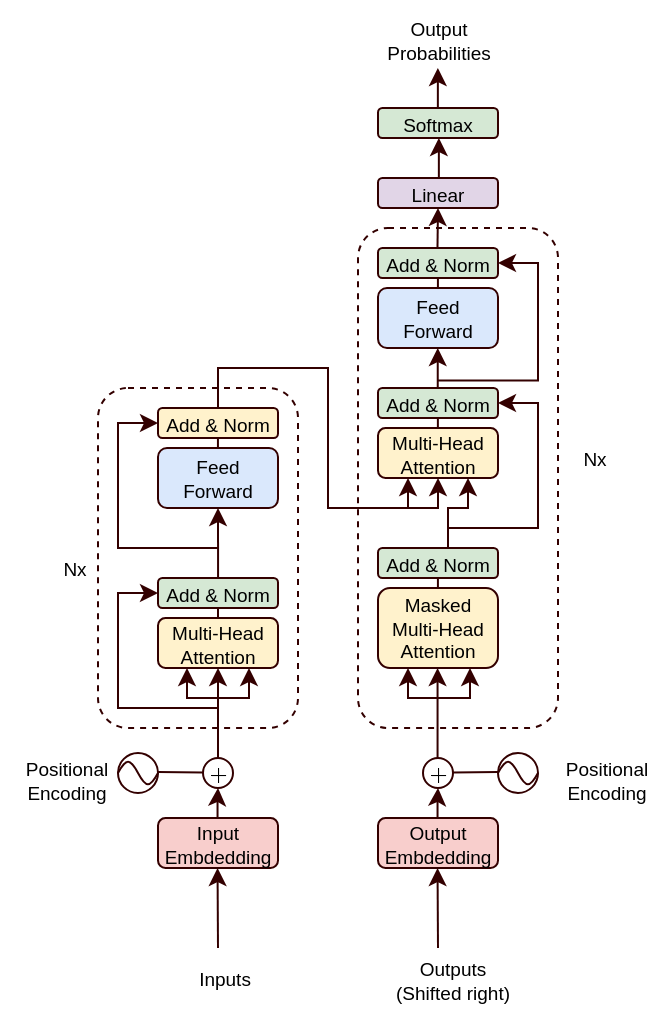 <mxfile version="20.3.0" type="device"><diagram id="qrNxBlPokwFbTJUHUt59" name="Page-1"><mxGraphModel dx="606" dy="776" grid="1" gridSize="5" guides="1" tooltips="1" connect="1" arrows="1" fold="1" page="1" pageScale="1" pageWidth="827" pageHeight="1169" math="1" shadow="0"><root><mxCell id="0"/><mxCell id="1" parent="0"/><mxCell id="ZnvVSC9MkwT4b1MlkUZp-49" value="" style="rounded=1;whiteSpace=wrap;html=1;strokeColor=#330000;strokeWidth=1;fontSize=9.5;fillColor=none;dashed=1;" vertex="1" parent="1"><mxGeometry x="199" y="139" width="100" height="250" as="geometry"/></mxCell><mxCell id="ZnvVSC9MkwT4b1MlkUZp-38" value="" style="rounded=1;whiteSpace=wrap;html=1;strokeColor=#330000;strokeWidth=1;fontSize=9.5;fillColor=none;dashed=1;" vertex="1" parent="1"><mxGeometry x="69" y="219" width="100" height="170" as="geometry"/></mxCell><mxCell id="ZnvVSC9MkwT4b1MlkUZp-3" value="Input Embdedding" style="rounded=1;whiteSpace=wrap;html=1;strokeColor=#330000;strokeWidth=1;fillColor=#f8cecc;fontSize=9.5;" vertex="1" parent="1"><mxGeometry x="99" y="434" width="60" height="25" as="geometry"/></mxCell><mxCell id="ZnvVSC9MkwT4b1MlkUZp-4" value="Output Embdedding" style="rounded=1;whiteSpace=wrap;html=1;strokeColor=#330000;strokeWidth=1;fillColor=#f8cecc;fontSize=9.5;" vertex="1" parent="1"><mxGeometry x="209" y="434" width="60" height="25" as="geometry"/></mxCell><mxCell id="ZnvVSC9MkwT4b1MlkUZp-5" value="" style="endArrow=classic;html=1;rounded=0;fontSize=9.5;strokeWidth=1;strokeColor=#330000;" edge="1" parent="1"><mxGeometry width="50" height="50" relative="1" as="geometry"><mxPoint x="129" y="499" as="sourcePoint"/><mxPoint x="128.77" y="459" as="targetPoint"/></mxGeometry></mxCell><mxCell id="ZnvVSC9MkwT4b1MlkUZp-6" value="" style="endArrow=classic;html=1;rounded=0;fontSize=9.5;strokeWidth=1;strokeColor=#330000;" edge="1" parent="1"><mxGeometry width="50" height="50" relative="1" as="geometry"><mxPoint x="239" y="499" as="sourcePoint"/><mxPoint x="238.77" y="459" as="targetPoint"/></mxGeometry></mxCell><mxCell id="ZnvVSC9MkwT4b1MlkUZp-7" value="" style="endArrow=classic;html=1;rounded=0;fontSize=9.5;strokeWidth=1;strokeColor=#330000;" edge="1" parent="1"><mxGeometry width="50" height="50" relative="1" as="geometry"><mxPoint x="128.77" y="434" as="sourcePoint"/><mxPoint x="129" y="419" as="targetPoint"/><Array as="points"><mxPoint x="128.77" y="424"/></Array></mxGeometry></mxCell><mxCell id="ZnvVSC9MkwT4b1MlkUZp-10" value="" style="endArrow=classic;html=1;rounded=0;fontSize=9.5;strokeWidth=1;strokeColor=#330000;" edge="1" parent="1"><mxGeometry width="50" height="50" relative="1" as="geometry"><mxPoint x="238.77" y="434" as="sourcePoint"/><mxPoint x="239" y="419" as="targetPoint"/><Array as="points"><mxPoint x="238.77" y="424"/></Array></mxGeometry></mxCell><mxCell id="ZnvVSC9MkwT4b1MlkUZp-11" value="$$+$$" style="ellipse;whiteSpace=wrap;html=1;aspect=fixed;strokeColor=#330000;strokeWidth=1;fontSize=9.5;" vertex="1" parent="1"><mxGeometry x="121.5" y="404" width="15" height="15" as="geometry"/></mxCell><mxCell id="ZnvVSC9MkwT4b1MlkUZp-12" value="$$+$$" style="ellipse;whiteSpace=wrap;html=1;aspect=fixed;strokeColor=#330000;strokeWidth=1;fontSize=9.5;" vertex="1" parent="1"><mxGeometry x="231.5" y="404" width="15" height="15" as="geometry"/></mxCell><mxCell id="ZnvVSC9MkwT4b1MlkUZp-13" value="" style="endArrow=none;html=1;rounded=0;fontSize=9.5;strokeWidth=1;strokeColor=#330000;" edge="1" parent="1"><mxGeometry width="50" height="50" relative="1" as="geometry"><mxPoint x="99" y="411" as="sourcePoint"/><mxPoint x="121.5" y="411.23" as="targetPoint"/></mxGeometry></mxCell><mxCell id="ZnvVSC9MkwT4b1MlkUZp-14" value="" style="endArrow=none;html=1;rounded=0;fontSize=9.5;strokeWidth=1;strokeColor=#330000;" edge="1" parent="1"><mxGeometry width="50" height="50" relative="1" as="geometry"><mxPoint x="246.5" y="411.23" as="sourcePoint"/><mxPoint x="269" y="411" as="targetPoint"/></mxGeometry></mxCell><mxCell id="ZnvVSC9MkwT4b1MlkUZp-15" value="" style="ellipse;whiteSpace=wrap;html=1;aspect=fixed;strokeColor=#330000;strokeWidth=1;fontSize=9.5;" vertex="1" parent="1"><mxGeometry x="79" y="401.5" width="20" height="20" as="geometry"/></mxCell><mxCell id="ZnvVSC9MkwT4b1MlkUZp-16" value="" style="ellipse;whiteSpace=wrap;html=1;aspect=fixed;strokeColor=#330000;strokeWidth=1;fontSize=9.5;" vertex="1" parent="1"><mxGeometry x="269" y="401.5" width="20" height="20" as="geometry"/></mxCell><mxCell id="ZnvVSC9MkwT4b1MlkUZp-17" value="" style="pointerEvents=1;verticalLabelPosition=bottom;shadow=0;dashed=0;align=center;html=1;verticalAlign=top;shape=mxgraph.electrical.waveforms.sine_wave;strokeColor=#330000;strokeWidth=1;fontSize=9.5;" vertex="1" parent="1"><mxGeometry x="79" y="404" width="20" height="15" as="geometry"/></mxCell><mxCell id="ZnvVSC9MkwT4b1MlkUZp-18" value="" style="pointerEvents=1;verticalLabelPosition=bottom;shadow=0;dashed=0;align=center;html=1;verticalAlign=top;shape=mxgraph.electrical.waveforms.sine_wave;strokeColor=#330000;strokeWidth=1;fontSize=9.5;" vertex="1" parent="1"><mxGeometry x="269" y="404" width="20" height="15" as="geometry"/></mxCell><mxCell id="ZnvVSC9MkwT4b1MlkUZp-19" value="" style="endArrow=classic;html=1;rounded=0;fontSize=9.5;exitX=0.5;exitY=0;exitDx=0;exitDy=0;strokeWidth=1;strokeColor=#330000;" edge="1" parent="1" source="ZnvVSC9MkwT4b1MlkUZp-11"><mxGeometry width="50" height="50" relative="1" as="geometry"><mxPoint x="224" y="424" as="sourcePoint"/><mxPoint x="129" y="359" as="targetPoint"/></mxGeometry></mxCell><mxCell id="ZnvVSC9MkwT4b1MlkUZp-20" value="" style="endArrow=classic;html=1;rounded=0;fontSize=9.5;exitX=0.5;exitY=0;exitDx=0;exitDy=0;strokeWidth=1;strokeColor=#330000;" edge="1" parent="1"><mxGeometry width="50" height="50" relative="1" as="geometry"><mxPoint x="238.78" y="404" as="sourcePoint"/><mxPoint x="238.78" y="359" as="targetPoint"/></mxGeometry></mxCell><mxCell id="ZnvVSC9MkwT4b1MlkUZp-21" value="Multi-Head&lt;br style=&quot;font-size: 9.5px;&quot;&gt;Attention" style="rounded=1;whiteSpace=wrap;html=1;strokeColor=#330000;strokeWidth=1;fillColor=#fff2cc;fontSize=9.5;" vertex="1" parent="1"><mxGeometry x="99" y="334" width="60" height="25" as="geometry"/></mxCell><mxCell id="ZnvVSC9MkwT4b1MlkUZp-22" value="Masked&lt;br style=&quot;font-size: 9.5px;&quot;&gt;Multi-Head&lt;br style=&quot;font-size: 9.5px;&quot;&gt;Attention" style="rounded=1;whiteSpace=wrap;html=1;strokeColor=#330000;strokeWidth=1;fillColor=#fff2cc;fontSize=9.5;" vertex="1" parent="1"><mxGeometry x="209" y="319" width="60" height="40" as="geometry"/></mxCell><mxCell id="ZnvVSC9MkwT4b1MlkUZp-23" value="" style="endArrow=none;html=1;rounded=0;fontSize=9.5;exitX=0.5;exitY=0;exitDx=0;exitDy=0;strokeWidth=1;strokeColor=#330000;" edge="1" parent="1" source="ZnvVSC9MkwT4b1MlkUZp-21"><mxGeometry width="50" height="50" relative="1" as="geometry"><mxPoint x="128.94" y="329" as="sourcePoint"/><mxPoint x="129" y="329" as="targetPoint"/></mxGeometry></mxCell><mxCell id="ZnvVSC9MkwT4b1MlkUZp-26" value="" style="endArrow=none;html=1;rounded=0;fontSize=9.5;exitX=0.5;exitY=0;exitDx=0;exitDy=0;strokeWidth=1;strokeColor=#330000;" edge="1" parent="1"><mxGeometry width="50" height="50" relative="1" as="geometry"><mxPoint x="238.96" y="319" as="sourcePoint"/><mxPoint x="238.96" y="314" as="targetPoint"/></mxGeometry></mxCell><mxCell id="ZnvVSC9MkwT4b1MlkUZp-27" value="Add &amp;amp; Norm" style="rounded=1;whiteSpace=wrap;html=1;strokeColor=#330000;strokeWidth=1;fontSize=9.5;fillColor=#d5e8d4;" vertex="1" parent="1"><mxGeometry x="99" y="314" width="60" height="15" as="geometry"/></mxCell><mxCell id="ZnvVSC9MkwT4b1MlkUZp-28" value="Add &amp;amp; Norm" style="rounded=1;whiteSpace=wrap;html=1;strokeColor=#330000;strokeWidth=1;fontSize=9.5;fillColor=#d5e8d4;" vertex="1" parent="1"><mxGeometry x="209" y="299" width="60" height="15" as="geometry"/></mxCell><mxCell id="ZnvVSC9MkwT4b1MlkUZp-29" value="" style="endArrow=classic;html=1;rounded=0;fontSize=9.5;strokeWidth=1;strokeColor=#330000;" edge="1" parent="1"><mxGeometry width="50" height="50" relative="1" as="geometry"><mxPoint x="129.04" y="314" as="sourcePoint"/><mxPoint x="129" y="279" as="targetPoint"/></mxGeometry></mxCell><mxCell id="ZnvVSC9MkwT4b1MlkUZp-30" value="Feed&lt;br style=&quot;font-size: 9.5px;&quot;&gt;Forward" style="rounded=1;whiteSpace=wrap;html=1;strokeColor=#330000;strokeWidth=1;fontSize=9.5;fillColor=#dae8fc;" vertex="1" parent="1"><mxGeometry x="99" y="249" width="60" height="30" as="geometry"/></mxCell><mxCell id="ZnvVSC9MkwT4b1MlkUZp-31" value="Add &amp;amp; Norm" style="rounded=1;whiteSpace=wrap;html=1;strokeColor=#330000;strokeWidth=1;fontSize=9.5;fillColor=#fff2cc;" vertex="1" parent="1"><mxGeometry x="99" y="229" width="60" height="15" as="geometry"/></mxCell><mxCell id="ZnvVSC9MkwT4b1MlkUZp-32" value="" style="endArrow=none;html=1;rounded=0;fontSize=9.5;exitX=0.5;exitY=0;exitDx=0;exitDy=0;strokeWidth=1;strokeColor=#330000;" edge="1" parent="1"><mxGeometry width="50" height="50" relative="1" as="geometry"><mxPoint x="128.97" y="249" as="sourcePoint"/><mxPoint x="128.97" y="244" as="targetPoint"/></mxGeometry></mxCell><mxCell id="ZnvVSC9MkwT4b1MlkUZp-33" value="" style="edgeStyle=elbowEdgeStyle;elbow=horizontal;endArrow=classic;html=1;rounded=0;fontSize=9.5;strokeWidth=1;strokeColor=#330000;" edge="1" parent="1"><mxGeometry width="50" height="50" relative="1" as="geometry"><mxPoint x="129" y="379" as="sourcePoint"/><mxPoint x="99" y="321.5" as="targetPoint"/><Array as="points"><mxPoint x="79" y="349"/></Array></mxGeometry></mxCell><mxCell id="ZnvVSC9MkwT4b1MlkUZp-34" value="" style="edgeStyle=elbowEdgeStyle;elbow=horizontal;endArrow=classic;html=1;rounded=0;fontSize=9.5;entryX=0;entryY=0.5;entryDx=0;entryDy=0;strokeWidth=1;strokeColor=#330000;" edge="1" parent="1" target="ZnvVSC9MkwT4b1MlkUZp-31"><mxGeometry width="50" height="50" relative="1" as="geometry"><mxPoint x="129.0" y="299" as="sourcePoint"/><mxPoint x="99.0" y="241.5" as="targetPoint"/><Array as="points"><mxPoint x="79" y="269"/></Array></mxGeometry></mxCell><mxCell id="ZnvVSC9MkwT4b1MlkUZp-35" value="Multi-Head&lt;br style=&quot;font-size: 9.5px;&quot;&gt;Attention" style="rounded=1;whiteSpace=wrap;html=1;strokeColor=#330000;strokeWidth=1;fillColor=#fff2cc;fontSize=9.5;" vertex="1" parent="1"><mxGeometry x="209" y="239" width="60" height="25" as="geometry"/></mxCell><mxCell id="ZnvVSC9MkwT4b1MlkUZp-36" value="Add &amp;amp; Norm" style="rounded=1;whiteSpace=wrap;html=1;strokeColor=#330000;strokeWidth=1;fontSize=9.5;fillColor=#d5e8d4;" vertex="1" parent="1"><mxGeometry x="209" y="219" width="60" height="15" as="geometry"/></mxCell><mxCell id="ZnvVSC9MkwT4b1MlkUZp-37" value="" style="endArrow=none;html=1;rounded=0;fontSize=9.5;exitX=0.5;exitY=0;exitDx=0;exitDy=0;strokeWidth=1;strokeColor=#330000;" edge="1" parent="1"><mxGeometry width="50" height="50" relative="1" as="geometry"><mxPoint x="238.94" y="239" as="sourcePoint"/><mxPoint x="238.94" y="234" as="targetPoint"/></mxGeometry></mxCell><mxCell id="ZnvVSC9MkwT4b1MlkUZp-39" value="" style="edgeStyle=elbowEdgeStyle;elbow=vertical;endArrow=classic;html=1;rounded=0;fontSize=9.5;entryX=0.75;entryY=1;entryDx=0;entryDy=0;strokeWidth=1;strokeColor=#330000;" edge="1" parent="1" target="ZnvVSC9MkwT4b1MlkUZp-35"><mxGeometry width="50" height="50" relative="1" as="geometry"><mxPoint x="244" y="299" as="sourcePoint"/><mxPoint x="294" y="264" as="targetPoint"/><Array as="points"><mxPoint x="249" y="279"/></Array></mxGeometry></mxCell><mxCell id="ZnvVSC9MkwT4b1MlkUZp-41" value="" style="edgeStyle=elbowEdgeStyle;elbow=horizontal;endArrow=classic;html=1;rounded=0;fontSize=9.5;entryX=1;entryY=0.5;entryDx=0;entryDy=0;strokeWidth=1;strokeColor=#330000;" edge="1" parent="1" target="ZnvVSC9MkwT4b1MlkUZp-36"><mxGeometry width="50" height="50" relative="1" as="geometry"><mxPoint x="244" y="289" as="sourcePoint"/><mxPoint x="274" y="235.25" as="targetPoint"/><Array as="points"><mxPoint x="289" y="259"/></Array></mxGeometry></mxCell><mxCell id="ZnvVSC9MkwT4b1MlkUZp-42" value="" style="endArrow=classic;html=1;rounded=0;fontSize=9.5;strokeWidth=1;strokeColor=#330000;" edge="1" parent="1"><mxGeometry width="50" height="50" relative="1" as="geometry"><mxPoint x="238.87" y="219" as="sourcePoint"/><mxPoint x="238.87" y="199" as="targetPoint"/></mxGeometry></mxCell><mxCell id="ZnvVSC9MkwT4b1MlkUZp-43" value="Feed&lt;br style=&quot;font-size: 9.5px;&quot;&gt;Forward" style="rounded=1;whiteSpace=wrap;html=1;strokeColor=#330000;strokeWidth=1;fontSize=9.5;fillColor=#dae8fc;" vertex="1" parent="1"><mxGeometry x="209" y="169" width="60" height="30" as="geometry"/></mxCell><mxCell id="ZnvVSC9MkwT4b1MlkUZp-44" value="Add &amp;amp; Norm" style="rounded=1;whiteSpace=wrap;html=1;strokeColor=#330000;strokeWidth=1;fontSize=9.5;fillColor=#d5e8d4;" vertex="1" parent="1"><mxGeometry x="209" y="149" width="60" height="15" as="geometry"/></mxCell><mxCell id="ZnvVSC9MkwT4b1MlkUZp-47" value="" style="endArrow=none;html=1;rounded=0;fontSize=9.5;exitX=0.5;exitY=0;exitDx=0;exitDy=0;strokeWidth=1;strokeColor=#330000;" edge="1" parent="1"><mxGeometry width="50" height="50" relative="1" as="geometry"><mxPoint x="238.96" y="169" as="sourcePoint"/><mxPoint x="238.96" y="164" as="targetPoint"/></mxGeometry></mxCell><mxCell id="ZnvVSC9MkwT4b1MlkUZp-48" value="" style="edgeStyle=elbowEdgeStyle;elbow=horizontal;endArrow=classic;html=1;rounded=0;fontSize=9.5;entryX=1;entryY=0.5;entryDx=0;entryDy=0;strokeWidth=1;strokeColor=#330000;" edge="1" parent="1" target="ZnvVSC9MkwT4b1MlkUZp-44"><mxGeometry width="50" height="50" relative="1" as="geometry"><mxPoint x="239" y="215.25" as="sourcePoint"/><mxPoint x="264" y="149" as="targetPoint"/><Array as="points"><mxPoint x="289" y="185.25"/></Array></mxGeometry></mxCell><mxCell id="ZnvVSC9MkwT4b1MlkUZp-55" value="" style="edgeStyle=elbowEdgeStyle;elbow=vertical;endArrow=none;html=1;rounded=0;fontSize=9.5;endFill=0;strokeWidth=1;strokeColor=#330000;" edge="1" parent="1"><mxGeometry width="50" height="50" relative="1" as="geometry"><mxPoint x="129" y="229" as="sourcePoint"/><mxPoint x="184" y="279" as="targetPoint"/><Array as="points"><mxPoint x="159" y="209"/></Array></mxGeometry></mxCell><mxCell id="ZnvVSC9MkwT4b1MlkUZp-59" value="" style="edgeStyle=elbowEdgeStyle;elbow=vertical;endArrow=classic;html=1;rounded=0;fontSize=9.5;entryX=0.5;entryY=1;entryDx=0;entryDy=0;strokeWidth=1;strokeColor=#330000;" edge="1" parent="1" target="ZnvVSC9MkwT4b1MlkUZp-35"><mxGeometry width="50" height="50" relative="1" as="geometry"><mxPoint x="184" y="259" as="sourcePoint"/><mxPoint x="234" y="269" as="targetPoint"/><Array as="points"><mxPoint x="204" y="279"/></Array></mxGeometry></mxCell><mxCell id="ZnvVSC9MkwT4b1MlkUZp-60" value="" style="endArrow=classic;html=1;rounded=0;fontSize=9.5;strokeWidth=1;strokeColor=#330000;" edge="1" parent="1"><mxGeometry width="50" height="50" relative="1" as="geometry"><mxPoint x="224" y="279" as="sourcePoint"/><mxPoint x="224" y="264" as="targetPoint"/></mxGeometry></mxCell><mxCell id="ZnvVSC9MkwT4b1MlkUZp-62" value="" style="endArrow=classic;html=1;rounded=0;fontSize=9.5;strokeWidth=1;strokeColor=#330000;" edge="1" parent="1"><mxGeometry width="50" height="50" relative="1" as="geometry"><mxPoint x="238.74" y="149" as="sourcePoint"/><mxPoint x="239" y="129" as="targetPoint"/></mxGeometry></mxCell><mxCell id="ZnvVSC9MkwT4b1MlkUZp-63" value="Linear" style="rounded=1;whiteSpace=wrap;html=1;strokeColor=#330000;strokeWidth=1;fontSize=9.5;fillColor=#e1d5e7;" vertex="1" parent="1"><mxGeometry x="209" y="114" width="60" height="15" as="geometry"/></mxCell><mxCell id="ZnvVSC9MkwT4b1MlkUZp-64" value="" style="endArrow=classic;html=1;rounded=0;fontSize=9.5;strokeWidth=1;strokeColor=#330000;" edge="1" parent="1"><mxGeometry width="50" height="50" relative="1" as="geometry"><mxPoint x="239.43" y="114" as="sourcePoint"/><mxPoint x="239.43" y="94.0" as="targetPoint"/></mxGeometry></mxCell><mxCell id="ZnvVSC9MkwT4b1MlkUZp-65" value="Softmax" style="rounded=1;whiteSpace=wrap;html=1;strokeColor=#330000;strokeWidth=1;fontSize=9.5;fillColor=#d5e8d4;" vertex="1" parent="1"><mxGeometry x="209" y="79" width="60" height="15" as="geometry"/></mxCell><mxCell id="ZnvVSC9MkwT4b1MlkUZp-66" value="" style="endArrow=classic;html=1;rounded=0;fontSize=9.5;strokeWidth=1;strokeColor=#330000;" edge="1" parent="1"><mxGeometry width="50" height="50" relative="1" as="geometry"><mxPoint x="238.93" y="79" as="sourcePoint"/><mxPoint x="238.93" y="59.0" as="targetPoint"/></mxGeometry></mxCell><mxCell id="ZnvVSC9MkwT4b1MlkUZp-68" value="Nx" style="text;html=1;resizable=0;autosize=1;align=center;verticalAlign=middle;points=[];fillColor=none;strokeColor=none;rounded=0;dashed=1;strokeWidth=1;fontSize=9.5;" vertex="1" parent="1"><mxGeometry x="299" y="239" width="35" height="30" as="geometry"/></mxCell><mxCell id="ZnvVSC9MkwT4b1MlkUZp-69" value="Nx" style="text;html=1;resizable=0;autosize=1;align=center;verticalAlign=middle;points=[];fillColor=none;strokeColor=none;rounded=0;dashed=1;strokeWidth=1;fontSize=9.5;" vertex="1" parent="1"><mxGeometry x="39" y="294" width="35" height="30" as="geometry"/></mxCell><mxCell id="ZnvVSC9MkwT4b1MlkUZp-70" value="Positional&lt;br style=&quot;font-size: 9.5px;&quot;&gt;Encoding" style="text;html=1;resizable=0;autosize=1;align=center;verticalAlign=middle;points=[];fillColor=none;strokeColor=none;rounded=0;dashed=1;strokeWidth=1;fontSize=9.5;" vertex="1" parent="1"><mxGeometry x="290" y="395" width="65" height="40" as="geometry"/></mxCell><mxCell id="ZnvVSC9MkwT4b1MlkUZp-71" value="Positional&lt;br style=&quot;font-size: 9.5px;&quot;&gt;Encoding" style="text;html=1;resizable=0;autosize=1;align=center;verticalAlign=middle;points=[];fillColor=none;strokeColor=none;rounded=0;dashed=1;strokeWidth=0;fontSize=9.5;" vertex="1" parent="1"><mxGeometry x="20" y="395" width="65" height="40" as="geometry"/></mxCell><mxCell id="ZnvVSC9MkwT4b1MlkUZp-72" value="Inputs" style="text;html=1;resizable=0;autosize=1;align=center;verticalAlign=middle;points=[];fillColor=none;strokeColor=none;rounded=0;dashed=1;strokeWidth=1;fontSize=9.5;" vertex="1" parent="1"><mxGeometry x="106.5" y="499" width="50" height="30" as="geometry"/></mxCell><mxCell id="ZnvVSC9MkwT4b1MlkUZp-73" value="Outputs&lt;br style=&quot;font-size: 9.5px;&quot;&gt;(Shifted right)" style="text;html=1;resizable=0;autosize=1;align=center;verticalAlign=middle;points=[];fillColor=none;strokeColor=none;rounded=0;dashed=1;strokeWidth=1;fontSize=9.5;" vertex="1" parent="1"><mxGeometry x="205.5" y="495" width="80" height="40" as="geometry"/></mxCell><mxCell id="ZnvVSC9MkwT4b1MlkUZp-74" value="Output&lt;br style=&quot;font-size: 9.5px;&quot;&gt;Probabilities" style="text;html=1;resizable=0;autosize=1;align=center;verticalAlign=middle;points=[];fillColor=none;strokeColor=none;rounded=0;dashed=1;strokeWidth=1;fontSize=9.5;" vertex="1" parent="1"><mxGeometry x="201.5" y="25" width="75" height="40" as="geometry"/></mxCell><mxCell id="ZnvVSC9MkwT4b1MlkUZp-76" value="" style="edgeStyle=elbowEdgeStyle;elbow=vertical;endArrow=classic;html=1;rounded=0;fontSize=9.5;startArrow=classic;startFill=1;strokeWidth=1;strokeColor=#330000;" edge="1" parent="1"><mxGeometry width="50" height="50" relative="1" as="geometry"><mxPoint x="113.5" y="359" as="sourcePoint"/><mxPoint x="144.5" y="359" as="targetPoint"/><Array as="points"><mxPoint x="128.5" y="374"/></Array></mxGeometry></mxCell><mxCell id="ZnvVSC9MkwT4b1MlkUZp-77" value="" style="edgeStyle=elbowEdgeStyle;elbow=vertical;endArrow=classic;html=1;rounded=0;fontSize=9.5;startArrow=classic;startFill=1;strokeWidth=1;strokeColor=#330000;" edge="1" parent="1"><mxGeometry width="50" height="50" relative="1" as="geometry"><mxPoint x="224" y="359" as="sourcePoint"/><mxPoint x="255" y="359" as="targetPoint"/><Array as="points"><mxPoint x="239" y="374"/></Array></mxGeometry></mxCell></root></mxGraphModel></diagram></mxfile>